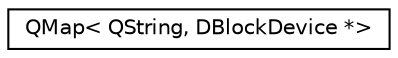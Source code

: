 digraph "类继承关系图"
{
  edge [fontname="Helvetica",fontsize="10",labelfontname="Helvetica",labelfontsize="10"];
  node [fontname="Helvetica",fontsize="10",shape=record];
  rankdir="LR";
  Node0 [label="QMap\< QString, DBlockDevice *\>",height=0.2,width=0.4,color="black", fillcolor="white", style="filled",URL="$class_q_map.html"];
}
